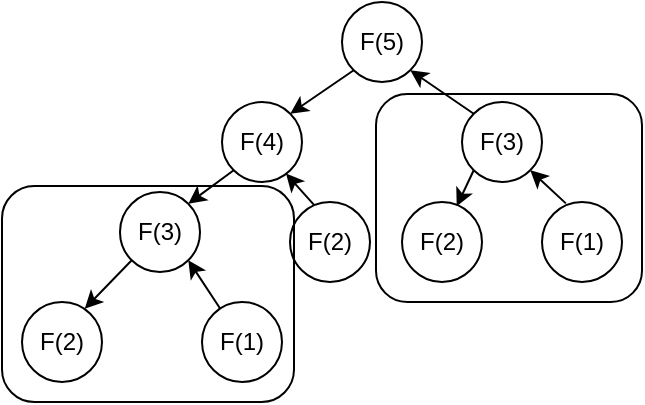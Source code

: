 <mxfile version="24.4.15" type="device">
  <diagram name="Trang-1" id="FQtYqbDznCkq8tsxjM3k">
    <mxGraphModel dx="601" dy="249" grid="1" gridSize="10" guides="1" tooltips="1" connect="1" arrows="1" fold="1" page="1" pageScale="1" pageWidth="827" pageHeight="1169" math="0" shadow="0">
      <root>
        <mxCell id="0" />
        <mxCell id="1" parent="0" />
        <mxCell id="6FxTOL-MbFlMpqOndQ0w-2" value="F(5)" style="ellipse;whiteSpace=wrap;html=1;aspect=fixed;" vertex="1" parent="1">
          <mxGeometry x="420" y="170" width="40" height="40" as="geometry" />
        </mxCell>
        <mxCell id="6FxTOL-MbFlMpqOndQ0w-3" value="F(4)" style="ellipse;whiteSpace=wrap;html=1;aspect=fixed;" vertex="1" parent="1">
          <mxGeometry x="360" y="220" width="40" height="40" as="geometry" />
        </mxCell>
        <mxCell id="6FxTOL-MbFlMpqOndQ0w-5" value="F(3)" style="ellipse;whiteSpace=wrap;html=1;aspect=fixed;" vertex="1" parent="1">
          <mxGeometry x="480" y="220" width="40" height="40" as="geometry" />
        </mxCell>
        <mxCell id="6FxTOL-MbFlMpqOndQ0w-6" value="F(3)" style="ellipse;whiteSpace=wrap;html=1;aspect=fixed;" vertex="1" parent="1">
          <mxGeometry x="309" y="265" width="40" height="40" as="geometry" />
        </mxCell>
        <mxCell id="6FxTOL-MbFlMpqOndQ0w-7" value="F(2)" style="ellipse;whiteSpace=wrap;html=1;aspect=fixed;" vertex="1" parent="1">
          <mxGeometry x="394" y="270" width="40" height="40" as="geometry" />
        </mxCell>
        <mxCell id="6FxTOL-MbFlMpqOndQ0w-8" value="F(2)" style="ellipse;whiteSpace=wrap;html=1;aspect=fixed;" vertex="1" parent="1">
          <mxGeometry x="260" y="320" width="40" height="40" as="geometry" />
        </mxCell>
        <mxCell id="6FxTOL-MbFlMpqOndQ0w-9" value="F(1)" style="ellipse;whiteSpace=wrap;html=1;aspect=fixed;" vertex="1" parent="1">
          <mxGeometry x="350" y="320" width="40" height="40" as="geometry" />
        </mxCell>
        <mxCell id="6FxTOL-MbFlMpqOndQ0w-11" value="F(1)" style="ellipse;whiteSpace=wrap;html=1;aspect=fixed;" vertex="1" parent="1">
          <mxGeometry x="520" y="270" width="40" height="40" as="geometry" />
        </mxCell>
        <mxCell id="6FxTOL-MbFlMpqOndQ0w-12" value="F(2)" style="ellipse;whiteSpace=wrap;html=1;aspect=fixed;" vertex="1" parent="1">
          <mxGeometry x="450" y="270" width="40" height="40" as="geometry" />
        </mxCell>
        <mxCell id="6FxTOL-MbFlMpqOndQ0w-14" value="" style="endArrow=classic;html=1;rounded=0;exitX=0;exitY=1;exitDx=0;exitDy=0;entryX=1;entryY=0;entryDx=0;entryDy=0;" edge="1" parent="1" source="6FxTOL-MbFlMpqOndQ0w-2" target="6FxTOL-MbFlMpqOndQ0w-3">
          <mxGeometry width="50" height="50" relative="1" as="geometry">
            <mxPoint x="370" y="260" as="sourcePoint" />
            <mxPoint x="360" y="190" as="targetPoint" />
          </mxGeometry>
        </mxCell>
        <mxCell id="6FxTOL-MbFlMpqOndQ0w-15" value="" style="endArrow=classic;html=1;rounded=0;exitX=0;exitY=1;exitDx=0;exitDy=0;entryX=1;entryY=0;entryDx=0;entryDy=0;" edge="1" parent="1" source="6FxTOL-MbFlMpqOndQ0w-3" target="6FxTOL-MbFlMpqOndQ0w-6">
          <mxGeometry width="50" height="50" relative="1" as="geometry">
            <mxPoint x="372" y="250" as="sourcePoint" />
            <mxPoint x="340" y="270" as="targetPoint" />
          </mxGeometry>
        </mxCell>
        <mxCell id="6FxTOL-MbFlMpqOndQ0w-16" value="" style="endArrow=classic;html=1;rounded=0;exitX=0;exitY=1;exitDx=0;exitDy=0;entryX=0.785;entryY=0.084;entryDx=0;entryDy=0;entryPerimeter=0;" edge="1" parent="1" source="6FxTOL-MbFlMpqOndQ0w-6" target="6FxTOL-MbFlMpqOndQ0w-8">
          <mxGeometry width="50" height="50" relative="1" as="geometry">
            <mxPoint x="300" y="288" as="sourcePoint" />
            <mxPoint x="278" y="310" as="targetPoint" />
          </mxGeometry>
        </mxCell>
        <mxCell id="6FxTOL-MbFlMpqOndQ0w-17" value="" style="endArrow=classic;html=1;rounded=0;entryX=1;entryY=1;entryDx=0;entryDy=0;" edge="1" parent="1" source="6FxTOL-MbFlMpqOndQ0w-9" target="6FxTOL-MbFlMpqOndQ0w-6">
          <mxGeometry width="50" height="50" relative="1" as="geometry">
            <mxPoint x="360" y="270" as="sourcePoint" />
            <mxPoint x="410" y="220" as="targetPoint" />
          </mxGeometry>
        </mxCell>
        <mxCell id="6FxTOL-MbFlMpqOndQ0w-18" value="" style="endArrow=classic;html=1;rounded=0;exitX=0.303;exitY=0.04;exitDx=0;exitDy=0;entryX=0.8;entryY=0.895;entryDx=0;entryDy=0;exitPerimeter=0;entryPerimeter=0;" edge="1" parent="1" source="6FxTOL-MbFlMpqOndQ0w-7" target="6FxTOL-MbFlMpqOndQ0w-3">
          <mxGeometry width="50" height="50" relative="1" as="geometry">
            <mxPoint x="376" y="264" as="sourcePoint" />
            <mxPoint x="354" y="286" as="targetPoint" />
          </mxGeometry>
        </mxCell>
        <mxCell id="6FxTOL-MbFlMpqOndQ0w-19" value="" style="endArrow=classic;html=1;rounded=0;entryX=1;entryY=1;entryDx=0;entryDy=0;exitX=0;exitY=0;exitDx=0;exitDy=0;" edge="1" parent="1" source="6FxTOL-MbFlMpqOndQ0w-5" target="6FxTOL-MbFlMpqOndQ0w-2">
          <mxGeometry width="50" height="50" relative="1" as="geometry">
            <mxPoint x="380" y="260" as="sourcePoint" />
            <mxPoint x="430" y="210" as="targetPoint" />
          </mxGeometry>
        </mxCell>
        <mxCell id="6FxTOL-MbFlMpqOndQ0w-20" value="" style="endArrow=classic;html=1;rounded=0;entryX=0.684;entryY=0.054;entryDx=0;entryDy=0;entryPerimeter=0;exitX=0;exitY=1;exitDx=0;exitDy=0;" edge="1" parent="1" source="6FxTOL-MbFlMpqOndQ0w-5" target="6FxTOL-MbFlMpqOndQ0w-12">
          <mxGeometry width="50" height="50" relative="1" as="geometry">
            <mxPoint x="380" y="260" as="sourcePoint" />
            <mxPoint x="430" y="210" as="targetPoint" />
          </mxGeometry>
        </mxCell>
        <mxCell id="6FxTOL-MbFlMpqOndQ0w-21" value="" style="endArrow=classic;html=1;rounded=0;entryX=1;entryY=1;entryDx=0;entryDy=0;exitX=0.298;exitY=0.017;exitDx=0;exitDy=0;exitPerimeter=0;" edge="1" parent="1" source="6FxTOL-MbFlMpqOndQ0w-11" target="6FxTOL-MbFlMpqOndQ0w-5">
          <mxGeometry width="50" height="50" relative="1" as="geometry">
            <mxPoint x="380" y="260" as="sourcePoint" />
            <mxPoint x="430" y="210" as="targetPoint" />
          </mxGeometry>
        </mxCell>
        <mxCell id="6FxTOL-MbFlMpqOndQ0w-24" value="" style="rounded=1;whiteSpace=wrap;html=1;fillColor=none;" vertex="1" parent="1">
          <mxGeometry x="250" y="262" width="146" height="108" as="geometry" />
        </mxCell>
        <mxCell id="6FxTOL-MbFlMpqOndQ0w-25" value="" style="rounded=1;whiteSpace=wrap;html=1;fillColor=none;" vertex="1" parent="1">
          <mxGeometry x="437" y="216" width="133" height="104" as="geometry" />
        </mxCell>
      </root>
    </mxGraphModel>
  </diagram>
</mxfile>
